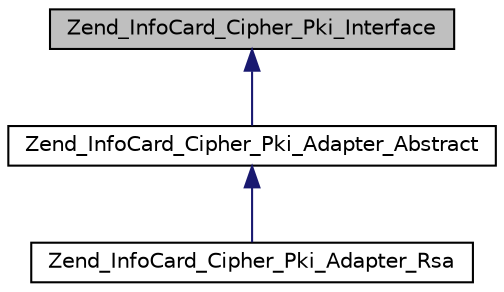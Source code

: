 digraph G
{
  edge [fontname="Helvetica",fontsize="10",labelfontname="Helvetica",labelfontsize="10"];
  node [fontname="Helvetica",fontsize="10",shape=record];
  Node1 [label="Zend_InfoCard_Cipher_Pki_Interface",height=0.2,width=0.4,color="black", fillcolor="grey75", style="filled" fontcolor="black"];
  Node1 -> Node2 [dir="back",color="midnightblue",fontsize="10",style="solid",fontname="Helvetica"];
  Node2 [label="Zend_InfoCard_Cipher_Pki_Adapter_Abstract",height=0.2,width=0.4,color="black", fillcolor="white", style="filled",URL="$class_zend___info_card___cipher___pki___adapter___abstract.html"];
  Node2 -> Node3 [dir="back",color="midnightblue",fontsize="10",style="solid",fontname="Helvetica"];
  Node3 [label="Zend_InfoCard_Cipher_Pki_Adapter_Rsa",height=0.2,width=0.4,color="black", fillcolor="white", style="filled",URL="$class_zend___info_card___cipher___pki___adapter___rsa.html"];
}

